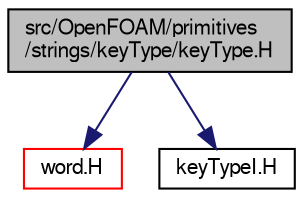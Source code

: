 digraph "src/OpenFOAM/primitives/strings/keyType/keyType.H"
{
  bgcolor="transparent";
  edge [fontname="FreeSans",fontsize="10",labelfontname="FreeSans",labelfontsize="10"];
  node [fontname="FreeSans",fontsize="10",shape=record];
  Node0 [label="src/OpenFOAM/primitives\l/strings/keyType/keyType.H",height=0.2,width=0.4,color="black", fillcolor="grey75", style="filled", fontcolor="black"];
  Node0 -> Node1 [color="midnightblue",fontsize="10",style="solid",fontname="FreeSans"];
  Node1 [label="word.H",height=0.2,width=0.4,color="red",URL="$a12662.html"];
  Node0 -> Node13 [color="midnightblue",fontsize="10",style="solid",fontname="FreeSans"];
  Node13 [label="keyTypeI.H",height=0.2,width=0.4,color="black",URL="$a12599.html"];
}
